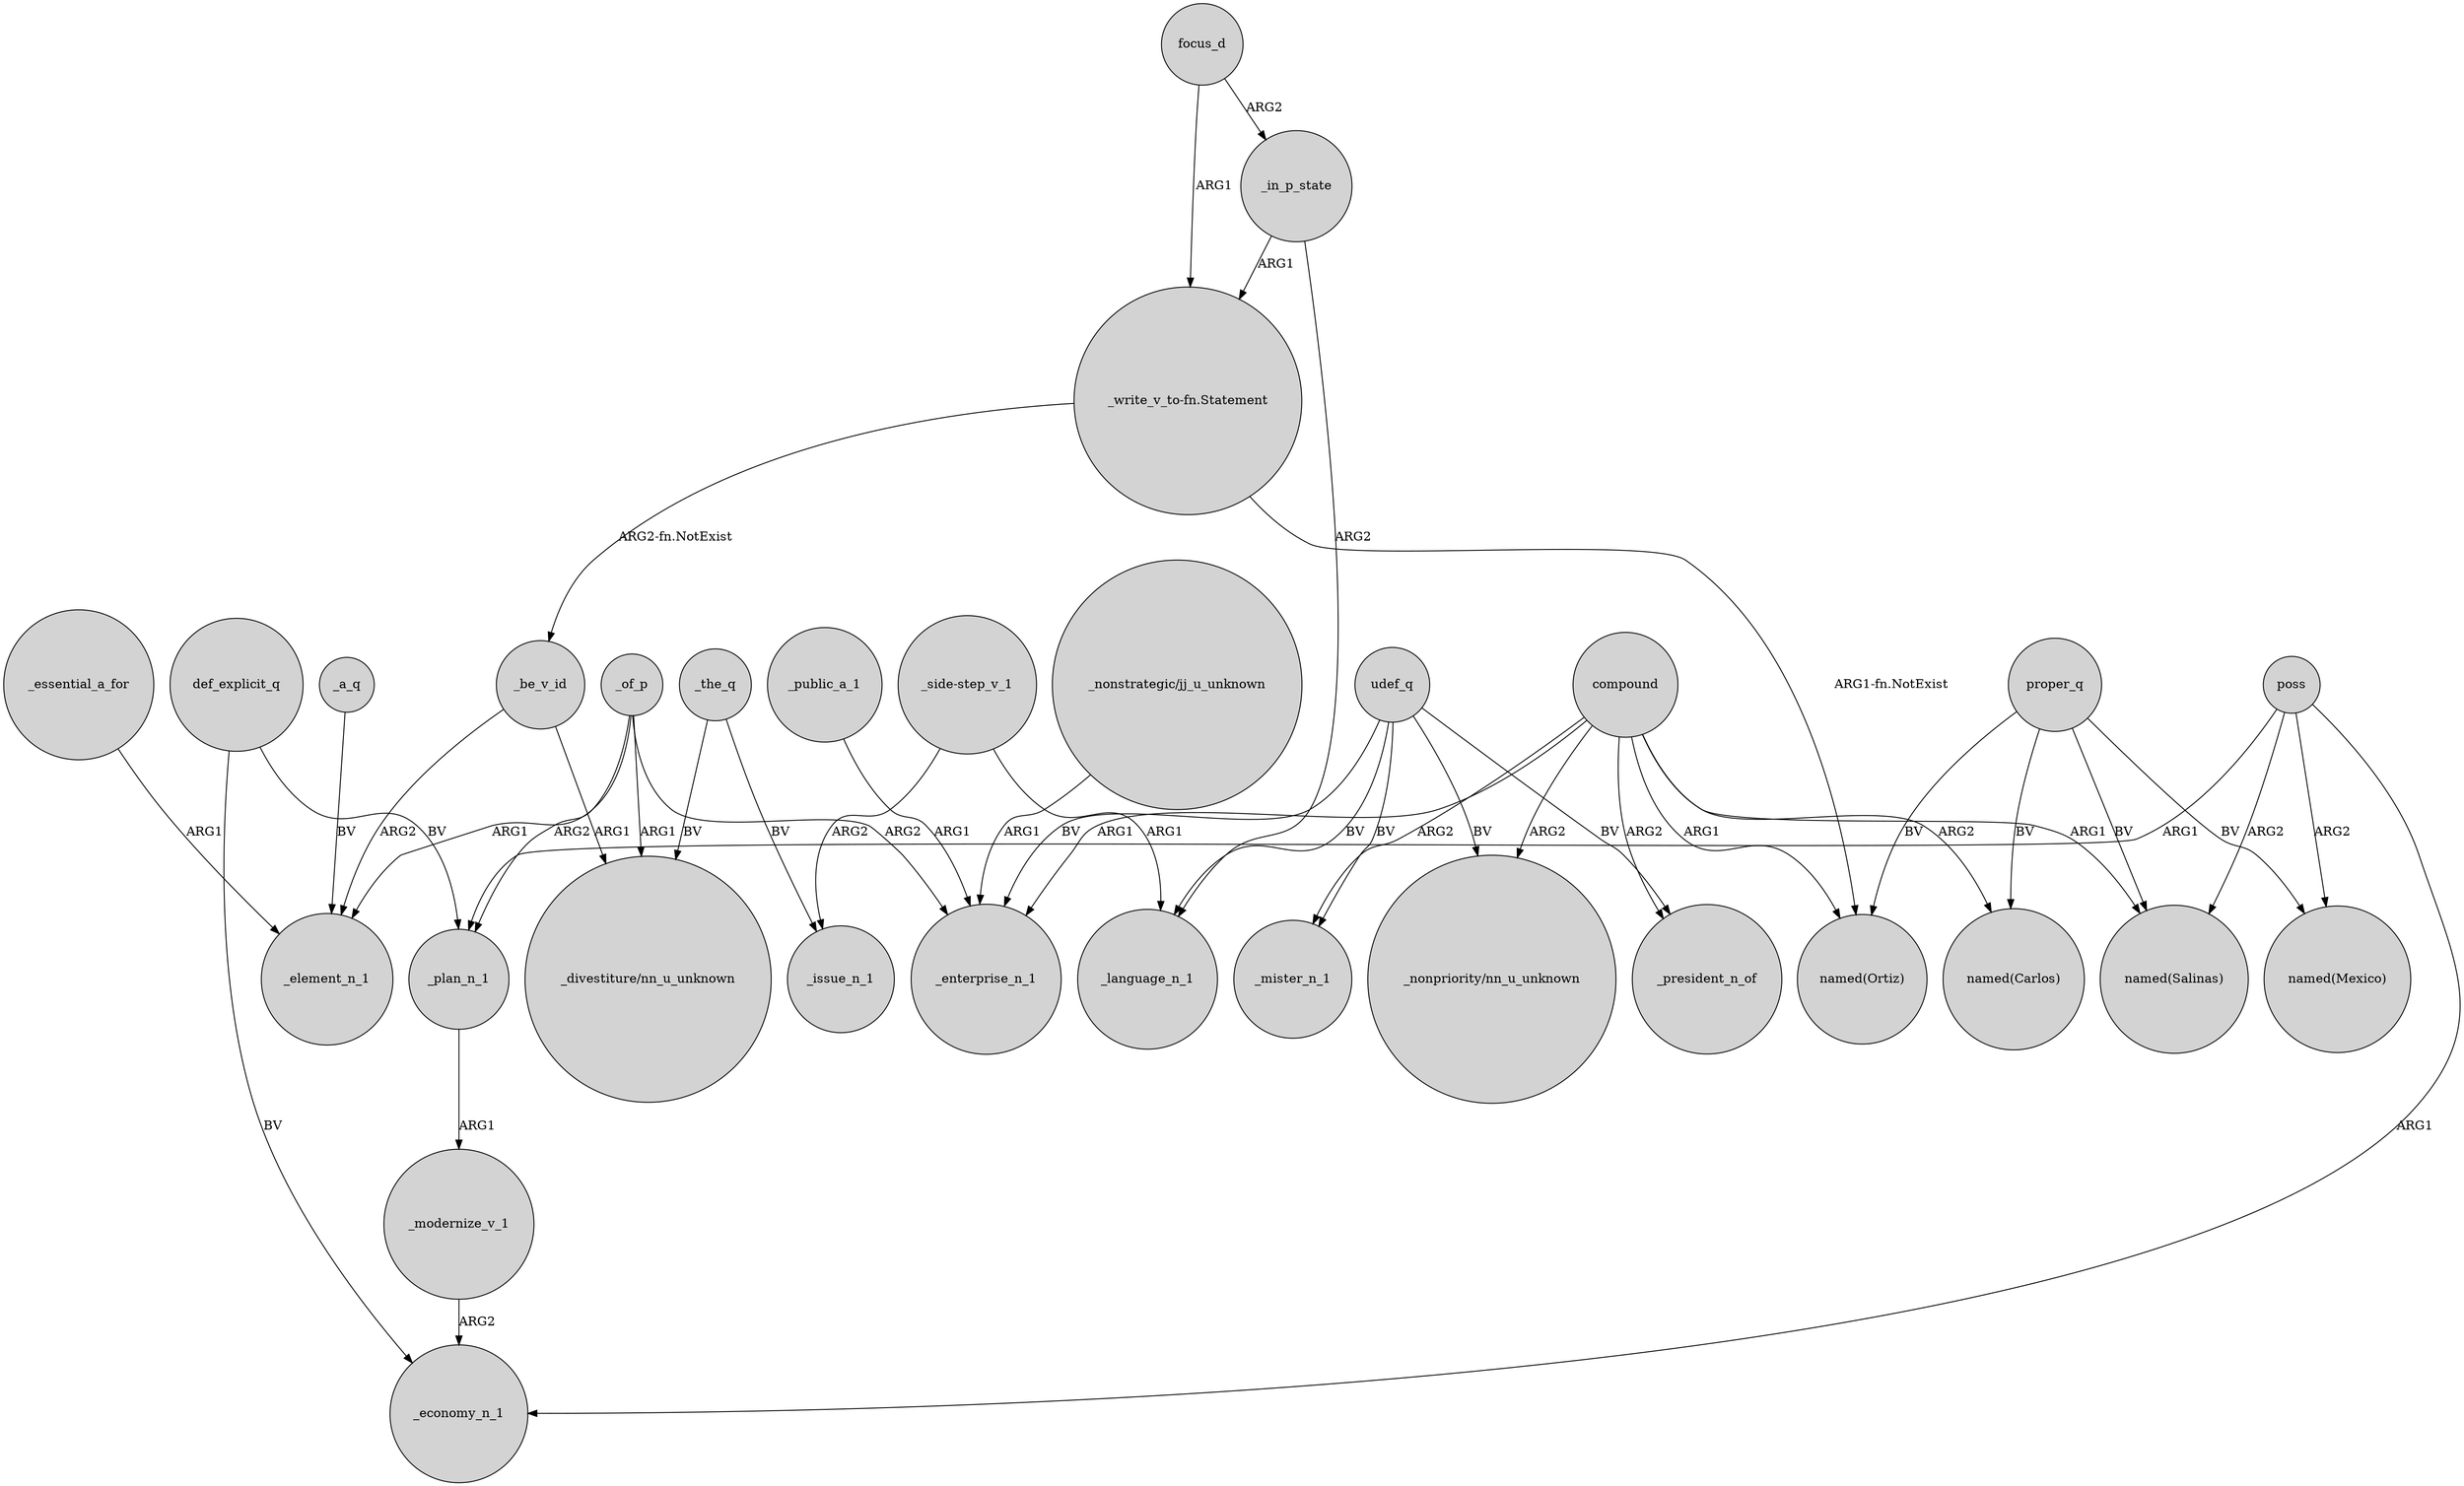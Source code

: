 digraph {
	node [shape=circle style=filled]
	poss -> _plan_n_1 [label=ARG1]
	_be_v_id -> _element_n_1 [label=ARG2]
	udef_q -> _enterprise_n_1 [label=BV]
	"_side-step_v_1" -> _issue_n_1 [label=ARG2]
	compound -> _president_n_of [label=ARG2]
	def_explicit_q -> _economy_n_1 [label=BV]
	compound -> _mister_n_1 [label=ARG2]
	focus_d -> _in_p_state [label=ARG2]
	def_explicit_q -> _plan_n_1 [label=BV]
	udef_q -> "_nonpriority/nn_u_unknown" [label=BV]
	udef_q -> _mister_n_1 [label=BV]
	_in_p_state -> "_write_v_to-fn.Statement" [label=ARG1]
	_a_q -> _element_n_1 [label=BV]
	_of_p -> "_divestiture/nn_u_unknown" [label=ARG1]
	_the_q -> _issue_n_1 [label=BV]
	udef_q -> _language_n_1 [label=BV]
	compound -> "_nonpriority/nn_u_unknown" [label=ARG2]
	poss -> _economy_n_1 [label=ARG1]
	_be_v_id -> "_divestiture/nn_u_unknown" [label=ARG1]
	proper_q -> "named(Mexico)" [label=BV]
	_in_p_state -> _language_n_1 [label=ARG2]
	proper_q -> "named(Ortiz)" [label=BV]
	compound -> "named(Carlos)" [label=ARG2]
	"_side-step_v_1" -> _language_n_1 [label=ARG1]
	compound -> "named(Salinas)" [label=ARG1]
	udef_q -> _president_n_of [label=BV]
	poss -> "named(Mexico)" [label=ARG2]
	"_nonstrategic/jj_u_unknown" -> _enterprise_n_1 [label=ARG1]
	poss -> "named(Salinas)" [label=ARG2]
	_of_p -> _element_n_1 [label=ARG1]
	_public_a_1 -> _enterprise_n_1 [label=ARG1]
	compound -> "named(Ortiz)" [label=ARG1]
	compound -> _enterprise_n_1 [label=ARG1]
	"_write_v_to-fn.Statement" -> _be_v_id [label="ARG2-fn.NotExist"]
	proper_q -> "named(Carlos)" [label=BV]
	_modernize_v_1 -> _economy_n_1 [label=ARG2]
	focus_d -> "_write_v_to-fn.Statement" [label=ARG1]
	_of_p -> _enterprise_n_1 [label=ARG2]
	"_write_v_to-fn.Statement" -> "named(Ortiz)" [label="ARG1-fn.NotExist"]
	_essential_a_for -> _element_n_1 [label=ARG1]
	_of_p -> _plan_n_1 [label=ARG2]
	_the_q -> "_divestiture/nn_u_unknown" [label=BV]
	proper_q -> "named(Salinas)" [label=BV]
	_plan_n_1 -> _modernize_v_1 [label=ARG1]
}

